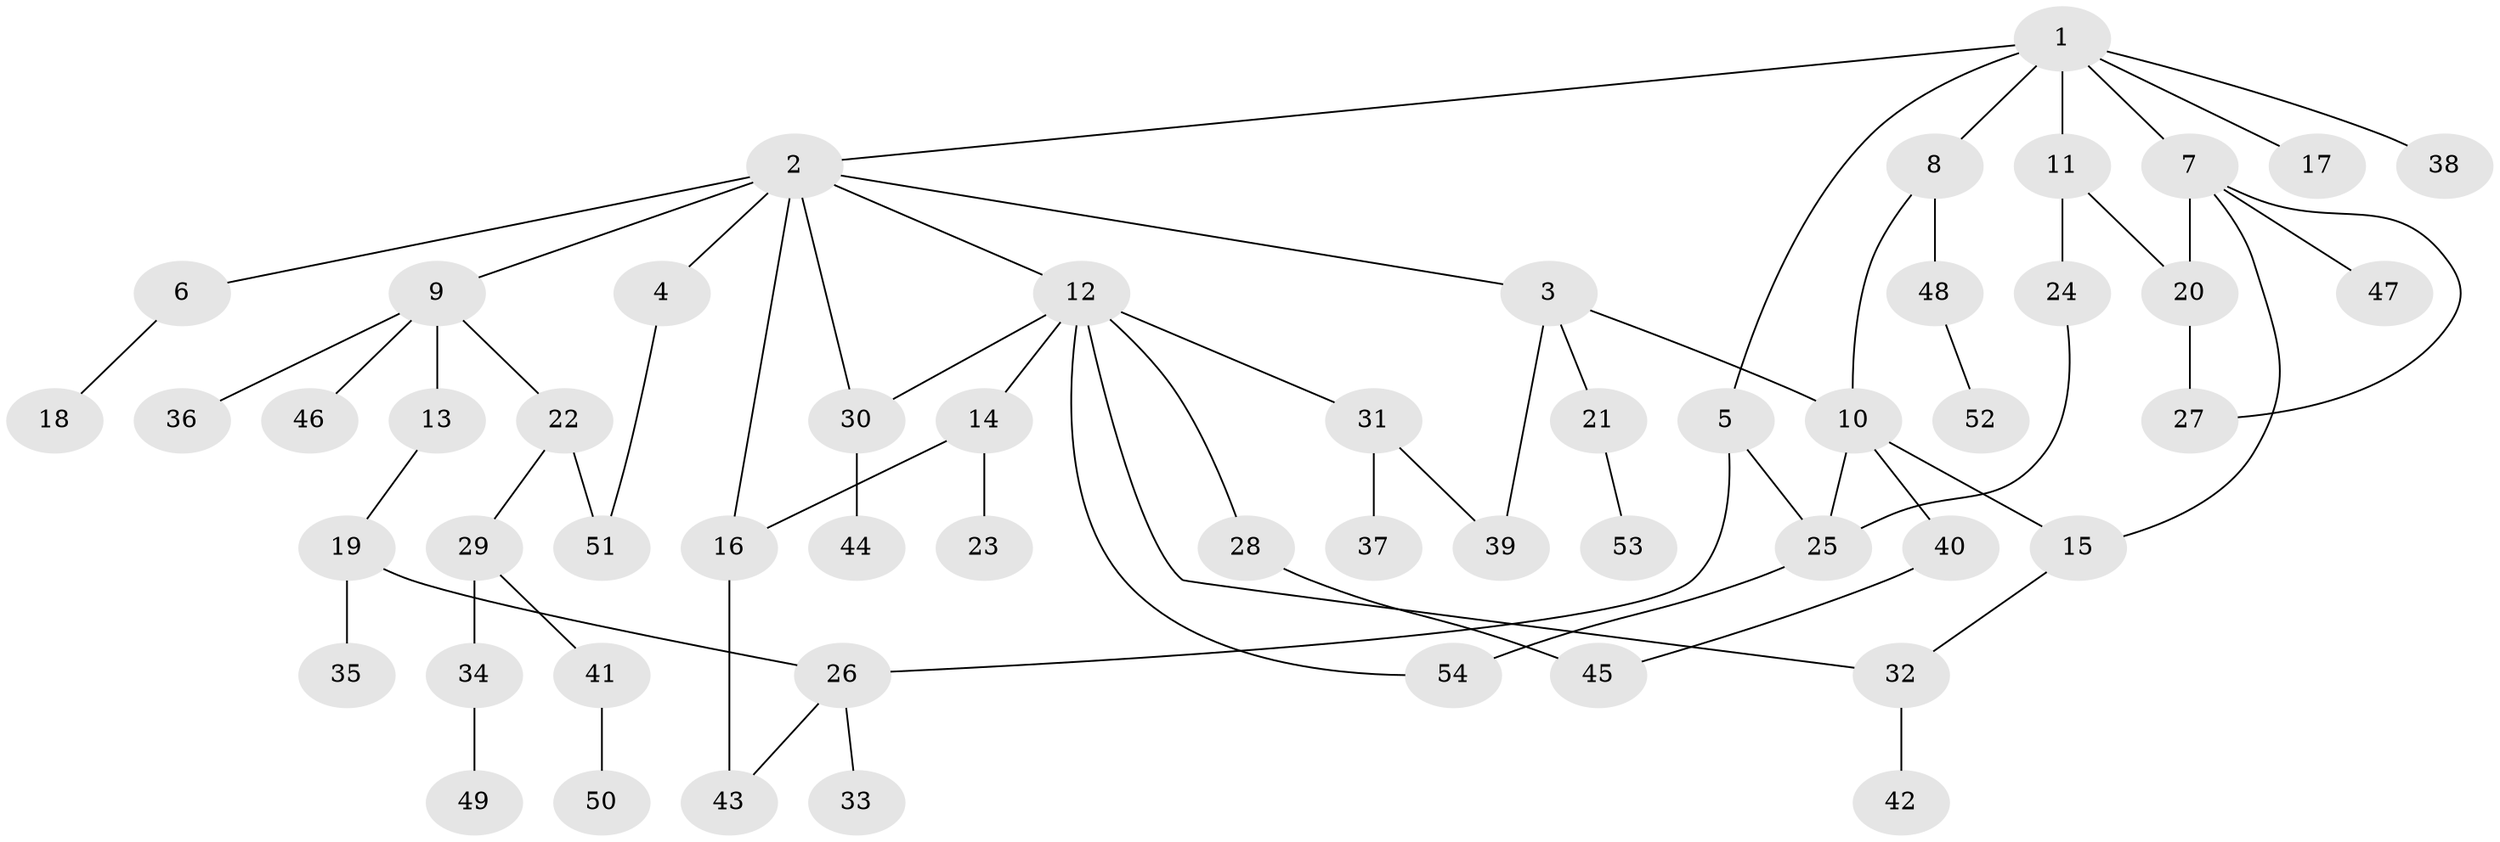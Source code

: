 // coarse degree distribution, {7: 0.02702702702702703, 12: 0.02702702702702703, 4: 0.08108108108108109, 2: 0.21621621621621623, 3: 0.1891891891891892, 1: 0.3783783783783784, 6: 0.02702702702702703, 5: 0.05405405405405406}
// Generated by graph-tools (version 1.1) at 2025/51/02/27/25 19:51:40]
// undirected, 54 vertices, 68 edges
graph export_dot {
graph [start="1"]
  node [color=gray90,style=filled];
  1;
  2;
  3;
  4;
  5;
  6;
  7;
  8;
  9;
  10;
  11;
  12;
  13;
  14;
  15;
  16;
  17;
  18;
  19;
  20;
  21;
  22;
  23;
  24;
  25;
  26;
  27;
  28;
  29;
  30;
  31;
  32;
  33;
  34;
  35;
  36;
  37;
  38;
  39;
  40;
  41;
  42;
  43;
  44;
  45;
  46;
  47;
  48;
  49;
  50;
  51;
  52;
  53;
  54;
  1 -- 2;
  1 -- 5;
  1 -- 7;
  1 -- 8;
  1 -- 11;
  1 -- 17;
  1 -- 38;
  2 -- 3;
  2 -- 4;
  2 -- 6;
  2 -- 9;
  2 -- 12;
  2 -- 16;
  2 -- 30;
  3 -- 10;
  3 -- 21;
  3 -- 39;
  4 -- 51;
  5 -- 26;
  5 -- 25;
  6 -- 18;
  7 -- 15;
  7 -- 20;
  7 -- 27;
  7 -- 47;
  8 -- 48;
  8 -- 10;
  9 -- 13;
  9 -- 22;
  9 -- 36;
  9 -- 46;
  10 -- 40;
  10 -- 25;
  10 -- 15;
  11 -- 24;
  11 -- 20;
  12 -- 14;
  12 -- 28;
  12 -- 31;
  12 -- 30;
  12 -- 32;
  12 -- 54;
  13 -- 19;
  14 -- 23;
  14 -- 16;
  15 -- 32;
  16 -- 43;
  19 -- 35;
  19 -- 26;
  20 -- 27;
  21 -- 53;
  22 -- 29;
  22 -- 51;
  24 -- 25;
  25 -- 54;
  26 -- 33;
  26 -- 43;
  28 -- 45;
  29 -- 34;
  29 -- 41;
  30 -- 44;
  31 -- 37;
  31 -- 39;
  32 -- 42;
  34 -- 49;
  40 -- 45;
  41 -- 50;
  48 -- 52;
}
